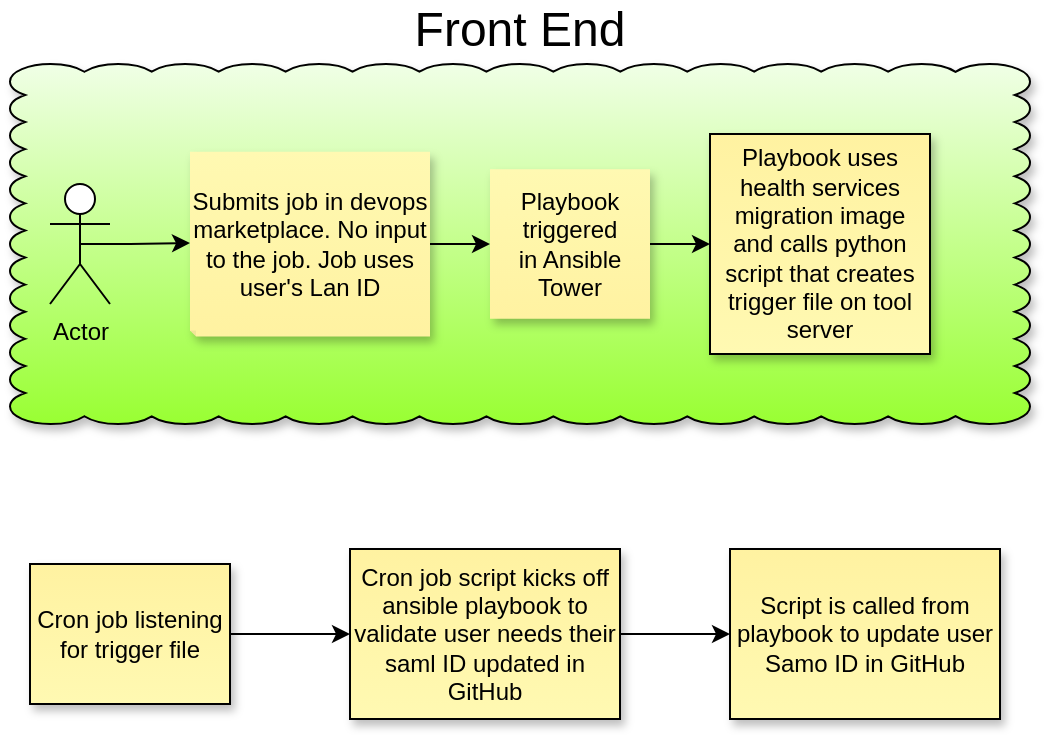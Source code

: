 <mxfile version="21.0.8" type="github">
  <diagram name="Page-1" id="nLbvi6ZJBXCYQwSjYoSn">
    <mxGraphModel dx="873" dy="539" grid="1" gridSize="10" guides="1" tooltips="1" connect="1" arrows="1" fold="1" page="1" pageScale="1" pageWidth="850" pageHeight="1100" math="0" shadow="0">
      <root>
        <mxCell id="0" />
        <mxCell id="1" parent="0" />
        <mxCell id="RUiYJEdA16EYByX2Mv_V-13" value="&lt;font style=&quot;font-size: 24px;&quot;&gt;Front End&lt;/font&gt;" style="whiteSpace=wrap;html=1;shape=mxgraph.basic.cloud_rect;shadow=1;fillStyle=solid;pointerEvents=1;fontFamily=Helvetica;fontSize=12;fontColor=#000000;fillColor=#99FF33;gradientColor=#F0FFE6;gradientDirection=north;labelBackgroundColor=none;labelPosition=center;verticalLabelPosition=top;align=center;verticalAlign=bottom;" vertex="1" parent="1">
          <mxGeometry x="10" y="90" width="510" height="180" as="geometry" />
        </mxCell>
        <mxCell id="RUiYJEdA16EYByX2Mv_V-4" style="edgeStyle=orthogonalEdgeStyle;rounded=0;orthogonalLoop=1;jettySize=auto;html=1;exitX=0.5;exitY=0.5;exitDx=0;exitDy=0;exitPerimeter=0;entryX=0;entryY=0.492;entryDx=0;entryDy=0;entryPerimeter=0;" edge="1" parent="1" source="RUiYJEdA16EYByX2Mv_V-1">
          <mxGeometry relative="1" as="geometry">
            <mxPoint x="100" y="179.512" as="targetPoint" />
            <Array as="points">
              <mxPoint x="70" y="180" />
              <mxPoint x="70" y="180" />
            </Array>
          </mxGeometry>
        </mxCell>
        <mxCell id="RUiYJEdA16EYByX2Mv_V-1" value="Actor" style="shape=umlActor;verticalLabelPosition=bottom;verticalAlign=top;html=1;outlineConnect=0;" vertex="1" parent="1">
          <mxGeometry x="30" y="150" width="30" height="60" as="geometry" />
        </mxCell>
        <mxCell id="RUiYJEdA16EYByX2Mv_V-11" style="edgeStyle=orthogonalEdgeStyle;rounded=0;orthogonalLoop=1;jettySize=auto;html=1;exitX=0;exitY=0.5;exitDx=0;exitDy=0;exitPerimeter=0;entryX=0;entryY=0;entryDx=80;entryDy=37.375;entryPerimeter=0;fontFamily=Helvetica;fontSize=12;fontColor=#000000;" edge="1" parent="1" source="RUiYJEdA16EYByX2Mv_V-5" target="RUiYJEdA16EYByX2Mv_V-8">
          <mxGeometry relative="1" as="geometry" />
        </mxCell>
        <mxCell id="RUiYJEdA16EYByX2Mv_V-5" value="Submits job in devops marketplace. No input to the job. Job uses user&#39;s Lan ID" style="shape=note;whiteSpace=wrap;html=1;backgroundOutline=1;fontColor=#000000;darkOpacity=0.05;fillColor=#FFF9B2;strokeColor=none;fillStyle=solid;direction=west;gradientDirection=north;gradientColor=#FFF2A1;shadow=1;size=3;pointerEvents=1;" vertex="1" parent="1">
          <mxGeometry x="100" y="133.82" width="120" height="92.37" as="geometry" />
        </mxCell>
        <mxCell id="RUiYJEdA16EYByX2Mv_V-12" style="edgeStyle=orthogonalEdgeStyle;rounded=0;orthogonalLoop=1;jettySize=auto;html=1;exitX=0;exitY=0.5;exitDx=0;exitDy=0;exitPerimeter=0;entryX=0;entryY=0.5;entryDx=0;entryDy=0;fontFamily=Helvetica;fontSize=12;fontColor=#000000;" edge="1" parent="1" source="RUiYJEdA16EYByX2Mv_V-8" target="RUiYJEdA16EYByX2Mv_V-10">
          <mxGeometry relative="1" as="geometry" />
        </mxCell>
        <mxCell id="RUiYJEdA16EYByX2Mv_V-8" value="Playbook triggered&lt;br&gt;in Ansible Tower" style="shape=note;whiteSpace=wrap;html=1;backgroundOutline=1;fontColor=#000000;darkOpacity=0.05;fillColor=#FFF9B2;strokeColor=none;fillStyle=solid;direction=west;gradientDirection=north;gradientColor=#FFF2A1;shadow=1;size=0;pointerEvents=1;fontFamily=Helvetica;fontSize=12;" vertex="1" parent="1">
          <mxGeometry x="250" y="142.63" width="80" height="74.75" as="geometry" />
        </mxCell>
        <mxCell id="RUiYJEdA16EYByX2Mv_V-10" value="Playbook uses health services migration image and calls python script that creates trigger file on tool server" style="whiteSpace=wrap;html=1;aspect=fixed;shadow=1;fillStyle=solid;pointerEvents=1;fontFamily=Helvetica;fontSize=12;fontColor=#000000;fillColor=#FFF9B2;gradientColor=#FFF2A1;gradientDirection=north;" vertex="1" parent="1">
          <mxGeometry x="360" y="125" width="110" height="110" as="geometry" />
        </mxCell>
        <mxCell id="RUiYJEdA16EYByX2Mv_V-46" value="" style="edgeStyle=orthogonalEdgeStyle;rounded=0;orthogonalLoop=1;jettySize=auto;html=1;fontFamily=Helvetica;fontSize=12;fontColor=#000000;" edge="1" parent="1" source="RUiYJEdA16EYByX2Mv_V-44" target="RUiYJEdA16EYByX2Mv_V-45">
          <mxGeometry relative="1" as="geometry" />
        </mxCell>
        <mxCell id="RUiYJEdA16EYByX2Mv_V-44" value="Cron job listening for trigger file" style="rounded=0;whiteSpace=wrap;html=1;shadow=1;fillStyle=solid;pointerEvents=1;fontFamily=Helvetica;fontSize=12;fontColor=#000000;fillColor=#FFF9B2;gradientColor=#FFF2A1;gradientDirection=north;" vertex="1" parent="1">
          <mxGeometry x="20" y="340" width="100" height="70" as="geometry" />
        </mxCell>
        <mxCell id="RUiYJEdA16EYByX2Mv_V-48" value="" style="edgeStyle=orthogonalEdgeStyle;rounded=0;orthogonalLoop=1;jettySize=auto;html=1;fontFamily=Helvetica;fontSize=12;fontColor=#000000;" edge="1" parent="1" source="RUiYJEdA16EYByX2Mv_V-45" target="RUiYJEdA16EYByX2Mv_V-47">
          <mxGeometry relative="1" as="geometry" />
        </mxCell>
        <mxCell id="RUiYJEdA16EYByX2Mv_V-45" value="Cron job script kicks off ansible playbook to validate user needs their saml ID updated in GitHub" style="whiteSpace=wrap;html=1;fillColor=#FFF9B2;fontColor=#000000;rounded=0;shadow=1;fillStyle=solid;gradientColor=#FFF2A1;gradientDirection=north;" vertex="1" parent="1">
          <mxGeometry x="180" y="332.5" width="135" height="85" as="geometry" />
        </mxCell>
        <mxCell id="RUiYJEdA16EYByX2Mv_V-47" value="Script is called from playbook to update user Samo ID in GitHub" style="whiteSpace=wrap;html=1;fillColor=#FFF9B2;fontColor=#000000;rounded=0;shadow=1;fillStyle=solid;gradientColor=#FFF2A1;gradientDirection=north;" vertex="1" parent="1">
          <mxGeometry x="370" y="332.5" width="135" height="85" as="geometry" />
        </mxCell>
      </root>
    </mxGraphModel>
  </diagram>
</mxfile>
